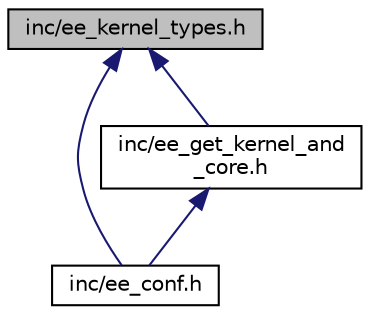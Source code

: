digraph "inc/ee_kernel_types.h"
{
 // LATEX_PDF_SIZE
  edge [fontname="Helvetica",fontsize="10",labelfontname="Helvetica",labelfontsize="10"];
  node [fontname="Helvetica",fontsize="10",shape=record];
  Node1 [label="inc/ee_kernel_types.h",height=0.2,width=0.4,color="black", fillcolor="grey75", style="filled", fontcolor="black",tooltip="OSEK Kernel Internal Types."];
  Node1 -> Node2 [dir="back",color="midnightblue",fontsize="10",style="solid",fontname="Helvetica"];
  Node2 [label="inc/ee_conf.h",height=0.2,width=0.4,color="black", fillcolor="white", style="filled",URL="$ee__conf_8h.html",tooltip="Main Configuration Collector."];
  Node1 -> Node3 [dir="back",color="midnightblue",fontsize="10",style="solid",fontname="Helvetica"];
  Node3 [label="inc/ee_get_kernel_and\l_core.h",height=0.2,width=0.4,color="black", fillcolor="white", style="filled",URL="$ee__get__kernel__and__core_8h.html",tooltip="HAL internal."];
  Node3 -> Node2 [dir="back",color="midnightblue",fontsize="10",style="solid",fontname="Helvetica"];
}
